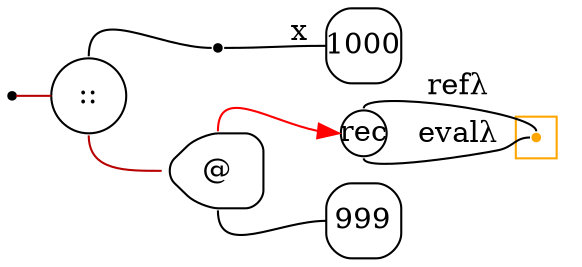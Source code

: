 digraph G {
  rankdir=LR;
  edge[arrowhead=none,arrowtail=none];
  node[fixedsize=true,shape=circle]
  size="12.133333333333333,4.987468750000001";
  labeldistance=0;
  nodesep=.175;
  ranksep=.175;

 nd1[shape=point];
 nd68[label="rec",tooltip="nd68-RecurGraph",style=rounded,width=.3,height=.3,color="#000000"];
   subgraph cluster_nd72 {
     graph[style=fill,color="orange"];ndcluster_nd72[tooltip="nd72",orientation=90,shape=point,color="orange"];
   };
   nd14[label="1000",tooltip="nd14-ConstGraph",style=rounded,orientation=90,shape=square,color="#000000"];
 nd42[label="::",tooltip="nd42-BinOpGraph",style=rounded,color="#000000"];
 nd45[label="@",tooltip="nd45-AppGraph",style=rounded,orientation=90,shape=house,color="#000000"];
 nd59[label=" ",tooltip="nd59-ContractGraph",style=rounded,orientation=90,shape=point];
   nd111[label="999",tooltip="nd111-ConstGraph",style=rounded,orientation=90,shape=square,color="#000000"];

  nd45->nd68[tailport=n,headport=w,color=red,arrowhead=normal];
  nd45->nd111[tailport=s,headport=w];
  nd42->nd45[tailport=s,headport=w,color="#b70000",arrowhead=none,arrowtail=none];
  nd42->nd59[tailport=n,headport=w];
  nd1->nd42[label="",tailport=e,headport=w,color="#b70000",arrowhead=none,arrowtail=none];
  nd59->nd14[label="x",tailport=e,headport=w];
  nd68->ndcluster_nd72[dir=back,label="refλ",headport=n,tailport=n];
  nd68->ndcluster_nd72[label="evalλ",tailport=s,headport=w];
}